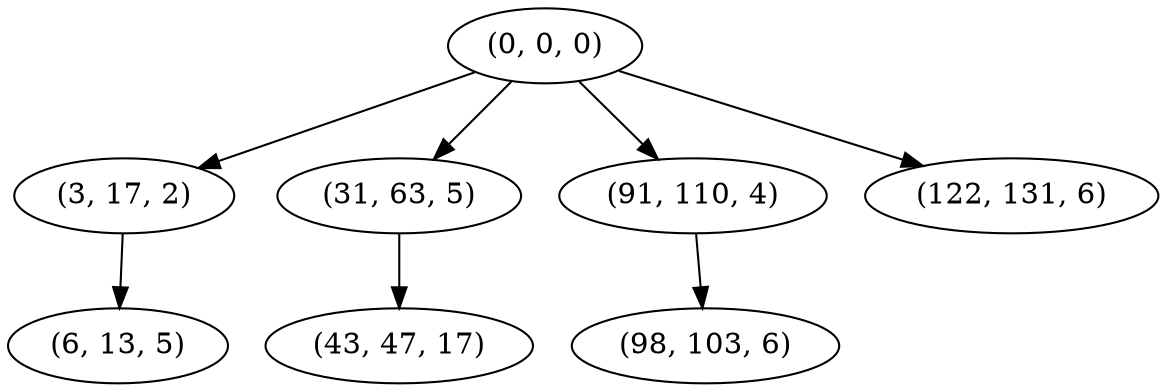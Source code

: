 digraph tree {
    "(0, 0, 0)";
    "(3, 17, 2)";
    "(6, 13, 5)";
    "(31, 63, 5)";
    "(43, 47, 17)";
    "(91, 110, 4)";
    "(98, 103, 6)";
    "(122, 131, 6)";
    "(0, 0, 0)" -> "(3, 17, 2)";
    "(0, 0, 0)" -> "(31, 63, 5)";
    "(0, 0, 0)" -> "(91, 110, 4)";
    "(0, 0, 0)" -> "(122, 131, 6)";
    "(3, 17, 2)" -> "(6, 13, 5)";
    "(31, 63, 5)" -> "(43, 47, 17)";
    "(91, 110, 4)" -> "(98, 103, 6)";
}
